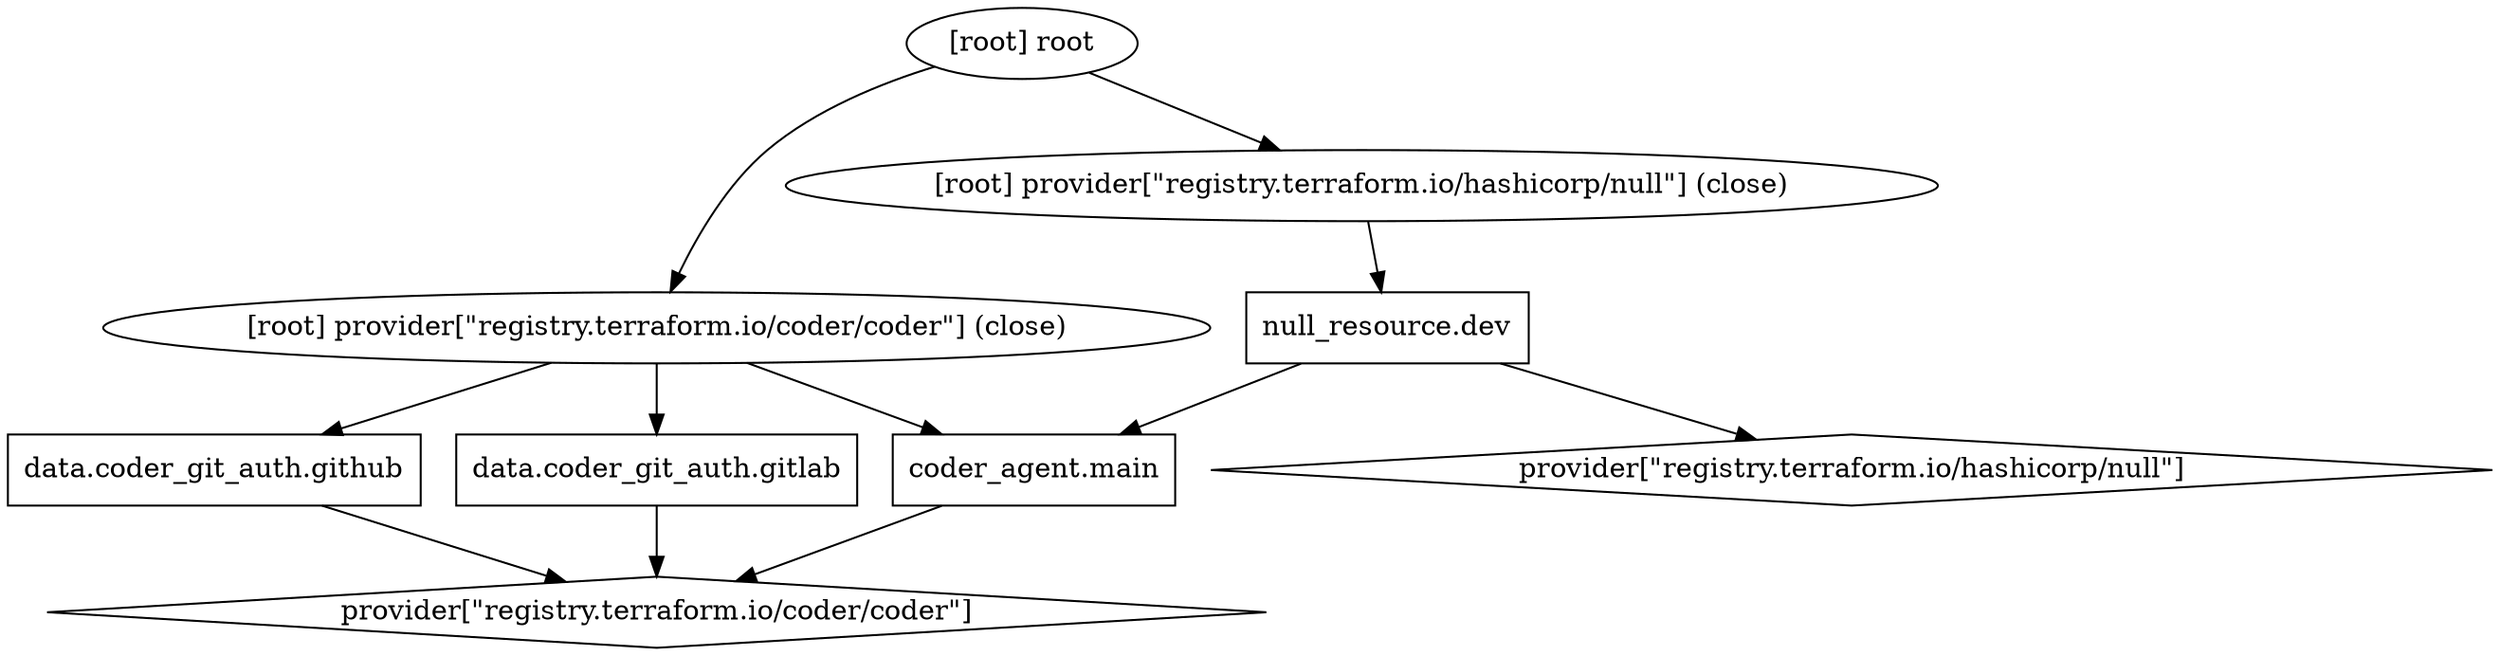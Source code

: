 digraph {
	compound = "true"
	newrank = "true"
	subgraph "root" {
		"[root] coder_agent.main (expand)" [label = "coder_agent.main", shape = "box"]
		"[root] data.coder_git_auth.github (expand)" [label = "data.coder_git_auth.github", shape = "box"]
		"[root] data.coder_git_auth.gitlab (expand)" [label = "data.coder_git_auth.gitlab", shape = "box"]
		"[root] null_resource.dev (expand)" [label = "null_resource.dev", shape = "box"]
		"[root] provider[\"registry.terraform.io/coder/coder\"]" [label = "provider[\"registry.terraform.io/coder/coder\"]", shape = "diamond"]
		"[root] provider[\"registry.terraform.io/hashicorp/null\"]" [label = "provider[\"registry.terraform.io/hashicorp/null\"]", shape = "diamond"]
		"[root] coder_agent.main (expand)" -> "[root] provider[\"registry.terraform.io/coder/coder\"]"
		"[root] data.coder_git_auth.github (expand)" -> "[root] provider[\"registry.terraform.io/coder/coder\"]"
		"[root] data.coder_git_auth.gitlab (expand)" -> "[root] provider[\"registry.terraform.io/coder/coder\"]"
		"[root] null_resource.dev (expand)" -> "[root] coder_agent.main (expand)"
		"[root] null_resource.dev (expand)" -> "[root] provider[\"registry.terraform.io/hashicorp/null\"]"
		"[root] provider[\"registry.terraform.io/coder/coder\"] (close)" -> "[root] coder_agent.main (expand)"
		"[root] provider[\"registry.terraform.io/coder/coder\"] (close)" -> "[root] data.coder_git_auth.github (expand)"
		"[root] provider[\"registry.terraform.io/coder/coder\"] (close)" -> "[root] data.coder_git_auth.gitlab (expand)"
		"[root] provider[\"registry.terraform.io/hashicorp/null\"] (close)" -> "[root] null_resource.dev (expand)"
		"[root] root" -> "[root] provider[\"registry.terraform.io/coder/coder\"] (close)"
		"[root] root" -> "[root] provider[\"registry.terraform.io/hashicorp/null\"] (close)"
	}
}
